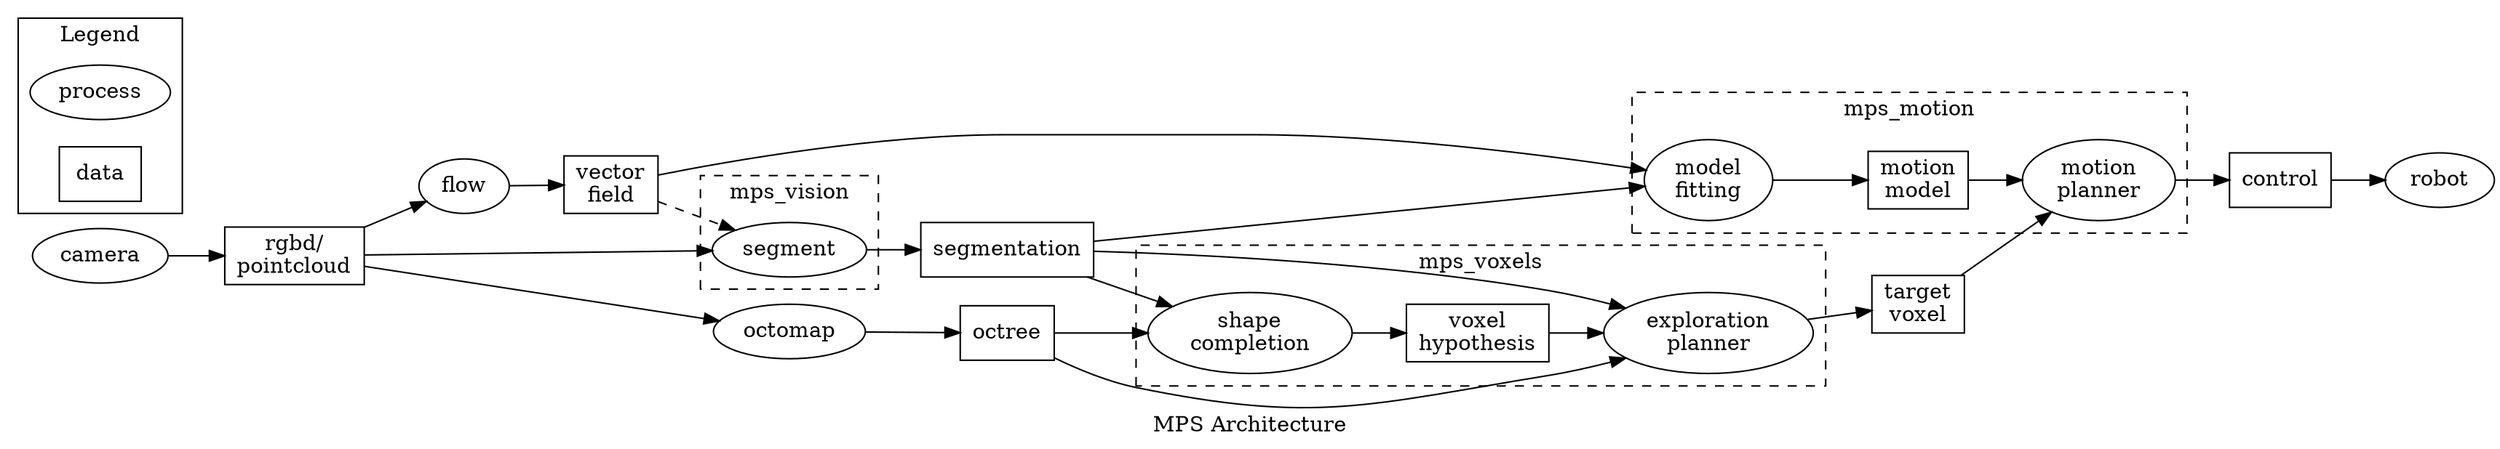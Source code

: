digraph g {
    label="MPS Architecture";
    rankdir=LR;
    // splines=ortho;

    node [shape="ellipse"];
    camera;
    flow;
    octomap;
    robot;
    subgraph cluster_vision {
        label="mps_vision";
        style="dashed";

        node [shape="ellipse"];
        segment;
    }
    subgraph cluster_voxels {
        label="mps_voxels";
        style="dashed";

        node [shape="ellipse"];
        completion [label="shape\ncompletion"];
        explorer [label="exploration\nplanner"];

        node [shape="box"];
        hypothesis [label="voxel\nhypothesis"];
    }

    subgraph cluster_motion {
        label="mps_motion";
        style="dashed";

        node [shape="ellipse"];
        em [label="model\nfitting"];
        motion [label="motion\nplanner"];

        node [shape="box"];
        model [label="motion\nmodel"];
    }

    node [shape="box"];
    rgbd [label="rgbd/\npointcloud"];
    vector [label="vector\nfield"];
    octree;
    segmentation;
    
    target [label="target\nvoxel"];
    control [label="control"];

    camera->rgbd;
    rgbd->flow;
    flow->vector;
    vector->em;
    rgbd->octomap;
    octomap->octree;
    rgbd->segment;
    segment->segmentation;
    octree->completion;
    segmentation->completion;
    segmentation->em;
    em->model;
    completion->hypothesis;
    segmentation->explorer;
    octree->explorer;
    hypothesis->explorer;
    explorer->target;
    model->motion;
    target->motion;
    motion->control;
    control->robot;
    vector->segment[style="dashed"];

    subgraph cluster_legend{
        label="Legend";
        process [shape="ellipse"];
        data [shape="box"];
    }

    { rank=same; segmentation, octree }

    // Feedback path
    // cn1 [label="", shape="point"];
    // { rank=same; cn1, robot }
    // robot->cn1;
    // cn2 [label="", shape="point"];
    // { rank=same; camera, cn2 }
    // cn2->cn1 [dir=back];
    // cn2->camera;
    // camera->cn1 [dir="back"];
}
